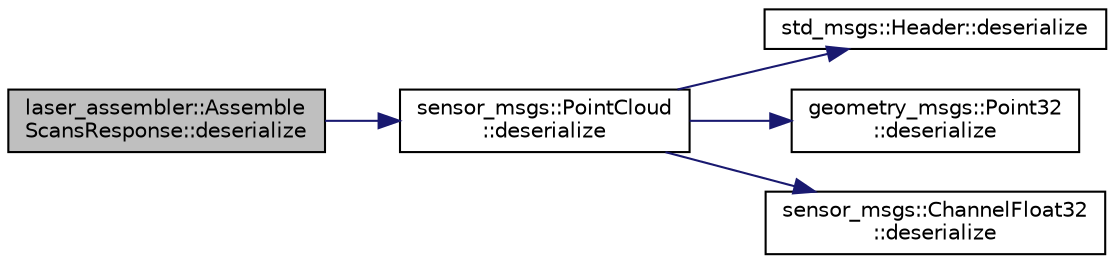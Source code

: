 digraph "laser_assembler::AssembleScansResponse::deserialize"
{
  edge [fontname="Helvetica",fontsize="10",labelfontname="Helvetica",labelfontsize="10"];
  node [fontname="Helvetica",fontsize="10",shape=record];
  rankdir="LR";
  Node1 [label="laser_assembler::Assemble\lScansResponse::deserialize",height=0.2,width=0.4,color="black", fillcolor="grey75", style="filled" fontcolor="black"];
  Node1 -> Node2 [color="midnightblue",fontsize="10",style="solid",fontname="Helvetica"];
  Node2 [label="sensor_msgs::PointCloud\l::deserialize",height=0.2,width=0.4,color="black", fillcolor="white", style="filled",URL="$classsensor__msgs_1_1_point_cloud.html#a5358026ebf8bcf5aa859e32a86791414"];
  Node2 -> Node3 [color="midnightblue",fontsize="10",style="solid",fontname="Helvetica"];
  Node3 [label="std_msgs::Header::deserialize",height=0.2,width=0.4,color="black", fillcolor="white", style="filled",URL="$classstd__msgs_1_1_header.html#a077354cf11d752b6f4fc7c437ec29ac2"];
  Node2 -> Node4 [color="midnightblue",fontsize="10",style="solid",fontname="Helvetica"];
  Node4 [label="geometry_msgs::Point32\l::deserialize",height=0.2,width=0.4,color="black", fillcolor="white", style="filled",URL="$classgeometry__msgs_1_1_point32.html#aea56159c42a0b304c52b8828782de673"];
  Node2 -> Node5 [color="midnightblue",fontsize="10",style="solid",fontname="Helvetica"];
  Node5 [label="sensor_msgs::ChannelFloat32\l::deserialize",height=0.2,width=0.4,color="black", fillcolor="white", style="filled",URL="$classsensor__msgs_1_1_channel_float32.html#a1aec784f9812648abd7aab04853f4dc5"];
}
